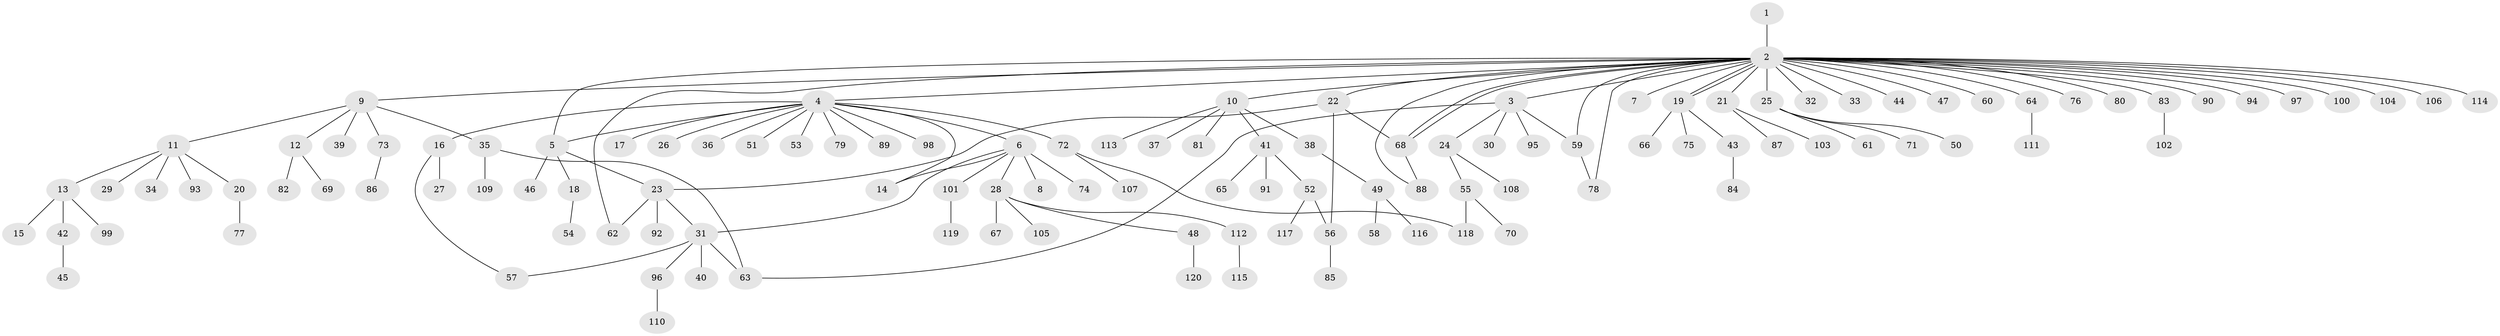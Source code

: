 // coarse degree distribution, {3: 0.0821917808219178, 1: 0.6027397260273972, 5: 0.0547945205479452, 2: 0.1780821917808219, 4: 0.0410958904109589, 13: 0.0136986301369863, 6: 0.0136986301369863, 27: 0.0136986301369863}
// Generated by graph-tools (version 1.1) at 2025/36/03/04/25 23:36:39]
// undirected, 120 vertices, 135 edges
graph export_dot {
  node [color=gray90,style=filled];
  1;
  2;
  3;
  4;
  5;
  6;
  7;
  8;
  9;
  10;
  11;
  12;
  13;
  14;
  15;
  16;
  17;
  18;
  19;
  20;
  21;
  22;
  23;
  24;
  25;
  26;
  27;
  28;
  29;
  30;
  31;
  32;
  33;
  34;
  35;
  36;
  37;
  38;
  39;
  40;
  41;
  42;
  43;
  44;
  45;
  46;
  47;
  48;
  49;
  50;
  51;
  52;
  53;
  54;
  55;
  56;
  57;
  58;
  59;
  60;
  61;
  62;
  63;
  64;
  65;
  66;
  67;
  68;
  69;
  70;
  71;
  72;
  73;
  74;
  75;
  76;
  77;
  78;
  79;
  80;
  81;
  82;
  83;
  84;
  85;
  86;
  87;
  88;
  89;
  90;
  91;
  92;
  93;
  94;
  95;
  96;
  97;
  98;
  99;
  100;
  101;
  102;
  103;
  104;
  105;
  106;
  107;
  108;
  109;
  110;
  111;
  112;
  113;
  114;
  115;
  116;
  117;
  118;
  119;
  120;
  1 -- 2;
  2 -- 3;
  2 -- 4;
  2 -- 5;
  2 -- 7;
  2 -- 9;
  2 -- 10;
  2 -- 19;
  2 -- 19;
  2 -- 21;
  2 -- 22;
  2 -- 25;
  2 -- 32;
  2 -- 33;
  2 -- 44;
  2 -- 47;
  2 -- 59;
  2 -- 60;
  2 -- 62;
  2 -- 64;
  2 -- 68;
  2 -- 68;
  2 -- 76;
  2 -- 78;
  2 -- 80;
  2 -- 83;
  2 -- 88;
  2 -- 90;
  2 -- 94;
  2 -- 97;
  2 -- 100;
  2 -- 104;
  2 -- 106;
  2 -- 114;
  3 -- 24;
  3 -- 30;
  3 -- 59;
  3 -- 63;
  3 -- 95;
  4 -- 5;
  4 -- 6;
  4 -- 14;
  4 -- 16;
  4 -- 17;
  4 -- 26;
  4 -- 36;
  4 -- 51;
  4 -- 53;
  4 -- 72;
  4 -- 79;
  4 -- 89;
  4 -- 98;
  5 -- 18;
  5 -- 23;
  5 -- 46;
  6 -- 8;
  6 -- 14;
  6 -- 28;
  6 -- 31;
  6 -- 74;
  6 -- 101;
  9 -- 11;
  9 -- 12;
  9 -- 35;
  9 -- 39;
  9 -- 73;
  10 -- 37;
  10 -- 38;
  10 -- 41;
  10 -- 81;
  10 -- 113;
  11 -- 13;
  11 -- 20;
  11 -- 29;
  11 -- 34;
  11 -- 93;
  12 -- 69;
  12 -- 82;
  13 -- 15;
  13 -- 42;
  13 -- 99;
  16 -- 27;
  16 -- 57;
  18 -- 54;
  19 -- 43;
  19 -- 66;
  19 -- 75;
  20 -- 77;
  21 -- 87;
  21 -- 103;
  22 -- 23;
  22 -- 56;
  22 -- 68;
  23 -- 31;
  23 -- 62;
  23 -- 92;
  24 -- 55;
  24 -- 108;
  25 -- 50;
  25 -- 61;
  25 -- 71;
  28 -- 48;
  28 -- 67;
  28 -- 105;
  28 -- 112;
  31 -- 40;
  31 -- 57;
  31 -- 63;
  31 -- 96;
  35 -- 63;
  35 -- 109;
  38 -- 49;
  41 -- 52;
  41 -- 65;
  41 -- 91;
  42 -- 45;
  43 -- 84;
  48 -- 120;
  49 -- 58;
  49 -- 116;
  52 -- 56;
  52 -- 117;
  55 -- 70;
  55 -- 118;
  56 -- 85;
  59 -- 78;
  64 -- 111;
  68 -- 88;
  72 -- 107;
  72 -- 118;
  73 -- 86;
  83 -- 102;
  96 -- 110;
  101 -- 119;
  112 -- 115;
}
